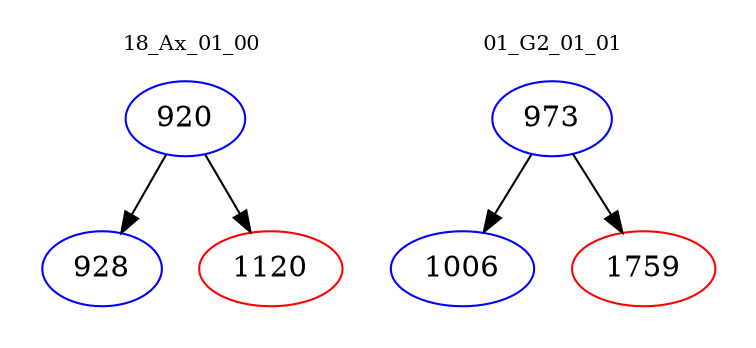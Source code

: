 digraph{
subgraph cluster_0 {
color = white
label = "18_Ax_01_00";
fontsize=10;
T0_920 [label="920", color="blue"]
T0_920 -> T0_928 [color="black"]
T0_928 [label="928", color="blue"]
T0_920 -> T0_1120 [color="black"]
T0_1120 [label="1120", color="red"]
}
subgraph cluster_1 {
color = white
label = "01_G2_01_01";
fontsize=10;
T1_973 [label="973", color="blue"]
T1_973 -> T1_1006 [color="black"]
T1_1006 [label="1006", color="blue"]
T1_973 -> T1_1759 [color="black"]
T1_1759 [label="1759", color="red"]
}
}
